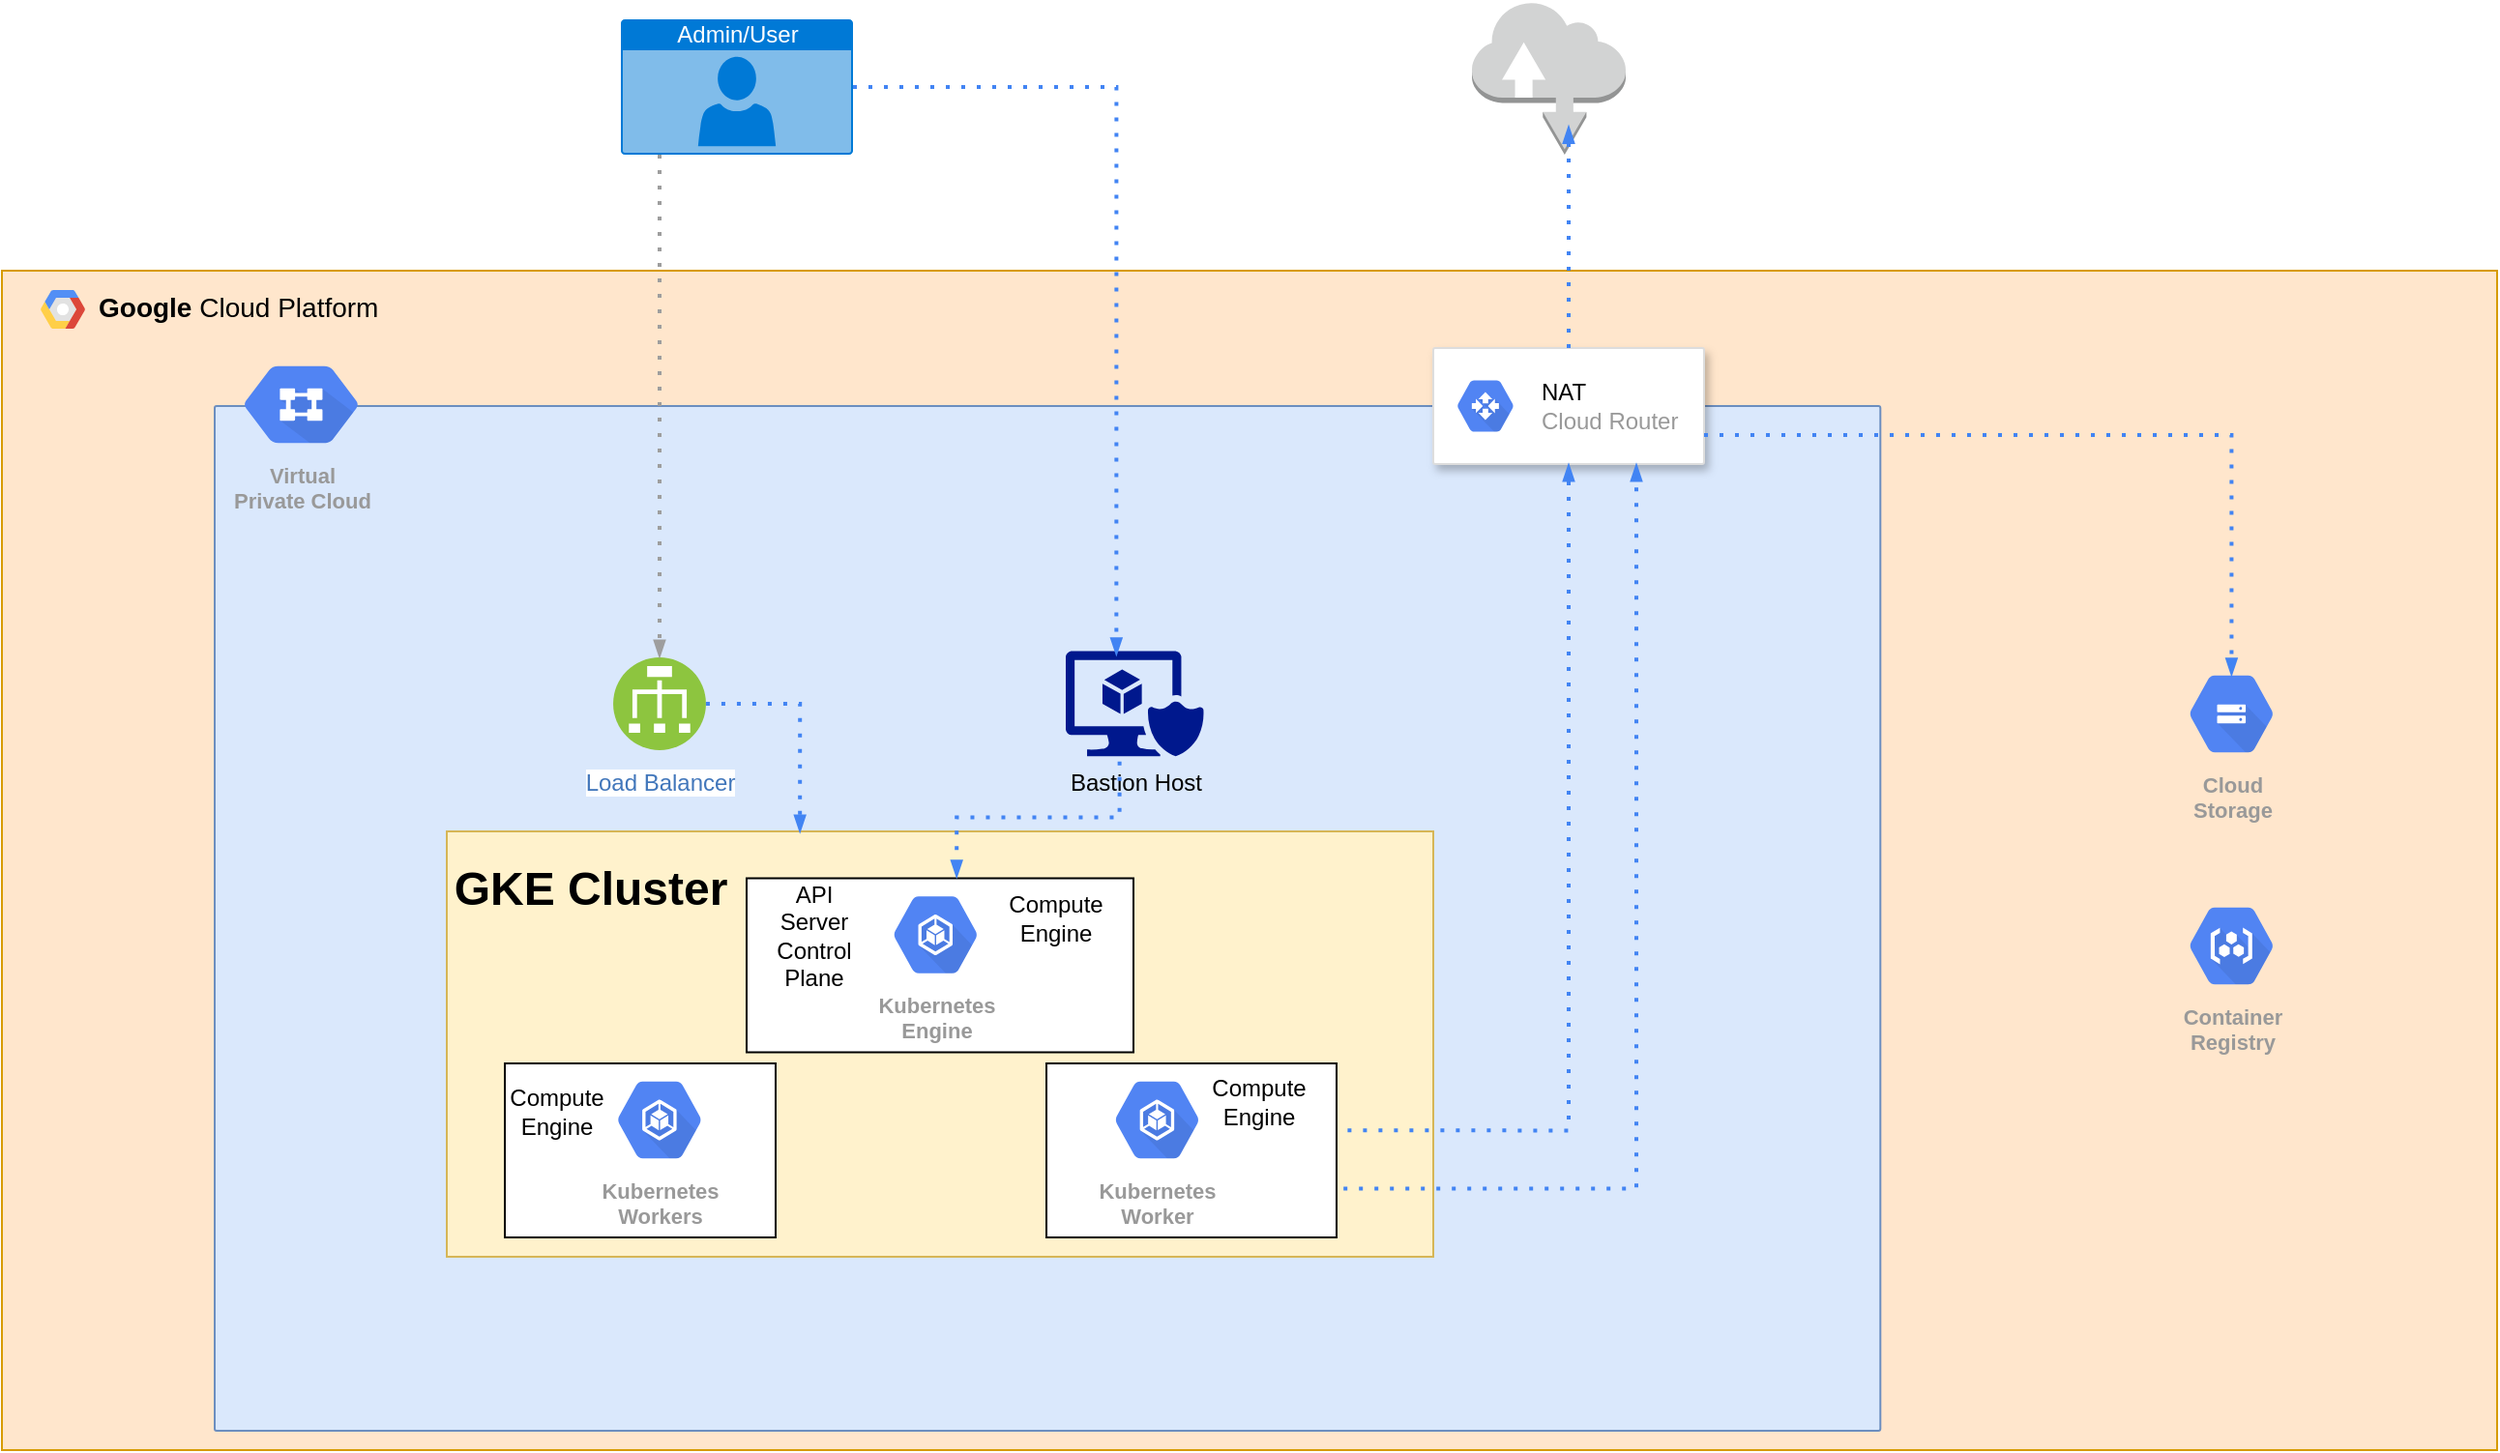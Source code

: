 <mxfile version="13.11.0" type="github">
  <diagram id="t6c14DX2xuqhoiZmQ1ON" name="Page-1">
    <mxGraphModel dx="1577" dy="1033" grid="1" gridSize="10" guides="1" tooltips="1" connect="1" arrows="1" fold="1" page="1" pageScale="1" pageWidth="827" pageHeight="1169" math="0" shadow="0">
      <root>
        <mxCell id="0" />
        <mxCell id="1" parent="0" />
        <mxCell id="_ZdTmDdr3-ke0jEioW45-1" value="&lt;b&gt;Google &lt;/b&gt;Cloud Platform" style="fillColor=#ffe6cc;strokeColor=#d79b00;shadow=0;fontSize=14;align=left;spacing=10;9E9E9E;verticalAlign=top;spacingTop=-4;fontStyle=0;spacingLeft=40;html=1;" vertex="1" parent="1">
          <mxGeometry x="110" y="150" width="1290" height="610" as="geometry" />
        </mxCell>
        <mxCell id="_ZdTmDdr3-ke0jEioW45-2" value="" style="shape=mxgraph.gcp2.google_cloud_platform;fillColor=#F6F6F6;strokeColor=none;shadow=0;gradientColor=none;" vertex="1" parent="_ZdTmDdr3-ke0jEioW45-1">
          <mxGeometry width="23" height="20" relative="1" as="geometry">
            <mxPoint x="20" y="10" as="offset" />
          </mxGeometry>
        </mxCell>
        <mxCell id="_ZdTmDdr3-ke0jEioW45-4" value="" style="points=[[0,0,0],[0.25,0,0],[0.5,0,0],[0.75,0,0],[1,0,0],[1,0.25,0],[1,0.5,0],[1,0.75,0],[1,1,0],[0.75,1,0],[0.5,1,0],[0.25,1,0],[0,1,0],[0,0.75,0],[0,0.5,0],[0,0.25,0]];rounded=1;absoluteArcSize=1;arcSize=2;html=1;shadow=0;dashed=0;fontSize=12;align=left;verticalAlign=top;spacing=10;spacingTop=-4;fillColor=#dae8fc;strokeColor=#6c8ebf;" vertex="1" parent="_ZdTmDdr3-ke0jEioW45-1">
          <mxGeometry x="110" y="70" width="861.15" height="530" as="geometry" />
        </mxCell>
        <mxCell id="_ZdTmDdr3-ke0jEioW45-36" value="&lt;span style=&quot;color: rgba(0 , 0 , 0 , 0) ; font-family: monospace ; font-size: 0px&quot;&gt;%3CmxGraphModel%3E%3Croot%3E%3CmxCell%20id%3D%220%22%2F%3E%3CmxCell%20id%3D%221%22%20parent%3D%220%22%2F%3E%3CmxCell%20id%3D%222%22%20value%3D%22Private%20Network%22%20style%3D%22points%3D%5B%5B0%2C0%2C0%5D%2C%5B0.25%2C0%2C0%5D%2C%5B0.5%2C0%2C0%5D%2C%5B0.75%2C0%2C0%5D%2C%5B1%2C0%2C0%5D%2C%5B1%2C0.25%2C0%5D%2C%5B1%2C0.5%2C0%5D%2C%5B1%2C0.75%2C0%5D%2C%5B1%2C1%2C0%5D%2C%5B0.75%2C1%2C0%5D%2C%5B0.5%2C1%2C0%5D%2C%5B0.25%2C1%2C0%5D%2C%5B0%2C1%2C0%5D%2C%5B0%2C0.75%2C0%5D%2C%5B0%2C0.5%2C0%5D%2C%5B0%2C0.25%2C0%5D%5D%3Brounded%3D1%3BabsoluteArcSize%3D1%3BarcSize%3D2%3Bhtml%3D1%3Bshadow%3D0%3Bdashed%3D0%3BfontSize%3D12%3Balign%3Dleft%3BverticalAlign%3Dtop%3Bspacing%3D10%3BspacingTop%3D-4%3BfillColor%3D%23dae8fc%3BstrokeColor%3D%236c8ebf%3B%22%20vertex%3D%221%22%20parent%3D%221%22%3E%3CmxGeometry%20x%3D%22280%22%20y%3D%22220%22%20width%3D%22861.15%22%20height%3D%22530%22%20as%3D%22geometry%22%2F%3E%3C%2FmxCell%3E%3CmxCell%20id%3D%223%22%20value%3D%22%26lt%3Bspan%20style%3D%26quot%3Bcolor%3A%20rgb(0%20%2C%200%20%2C%200)%26quot%3B%26gt%3BSubnet%26amp%3Bnbsp%3B%26lt%3B%2Fspan%26gt%3B%22%20style%3D%22rounded%3D1%3BabsoluteArcSize%3D1%3BarcSize%3D2%3Bhtml%3D1%3BstrokeColor%3D%239673a6%3Bshadow%3D0%3Bdashed%3D1%3BstrokeColor%3D%234284F3%3BfontSize%3D12%3Balign%3Dleft%3BverticalAlign%3Dtop%3Bspacing%3D10%3BspacingTop%3D-4%3BfillColor%3D%23e1d5e7%3BdashPattern%3D1%202%3BstrokeWidth%3D2%3B%22%20vertex%3D%221%22%20parent%3D%222%22%3E%3CmxGeometry%20width%3D%22630%22%20height%3D%22360%22%20relative%3D%221%22%20as%3D%22geometry%22%3E%3CmxPoint%20x%3D%2230%22%20y%3D%22110%22%20as%3D%22offset%22%2F%3E%3C%2FmxGeometry%3E%3C%2FmxCell%3E%3CmxCell%20id%3D%224%22%20value%3D%22Bastion%20Host%26lt%3Bbr%26gt%3B%22%20style%3D%22aspect%3Dfixed%3BpointerEvents%3D1%3Bshadow%3D0%3Bdashed%3D0%3Bhtml%3D1%3BstrokeColor%3Dnone%3BlabelPosition%3Dcenter%3BverticalLabelPosition%3Dbottom%3BverticalAlign%3Dtop%3Balign%3Dcenter%3BfillColor%3D%2300188D%3Bshape%3Dmxgraph.mscae.enterprise.secure_virtual_machine%22%20vertex%3D%221%22%20parent%3D%222%22%3E%3CmxGeometry%20x%3D%22346.986%22%20y%3D%22173%22%20width%3D%2271.51%22%20height%3D%2254.35%22%20as%3D%22geometry%22%2F%3E%3C%2FmxCell%3E%3CmxCell%20id%3D%225%22%20value%3D%22Load%20Balancer%26lt%3Bbr%26gt%3B%22%20style%3D%22aspect%3Dfixed%3Bperimeter%3DellipsePerimeter%3Bhtml%3D1%3Balign%3Dcenter%3Bshadow%3D0%3Bdashed%3D0%3BfontColor%3D%234277BB%3BlabelBackgroundColor%3D%23ffffff%3BfontSize%3D12%3BspacingTop%3D3%3Bimage%3Bimage%3Dimg%2Flib%2Fibm%2Fvpc%2FLoadBalancer.svg%3B%22%20vertex%3D%221%22%20parent%3D%222%22%3E%3CmxGeometry%20x%3D%22178.45%22%20y%3D%22181%22%20width%3D%2247.956%22%20height%3D%2247.956%22%20as%3D%22geometry%22%2F%3E%3C%2FmxCell%3E%3CmxCell%20id%3D%226%22%20value%3D%22Kubernetes%26%2310%3BEngine%22%20style%3D%22html%3D1%3BfillColor%3D%235184F3%3BstrokeColor%3Dnone%3BverticalAlign%3Dtop%3BlabelPosition%3Dcenter%3BverticalLabelPosition%3Dbottom%3Balign%3Dcenter%3BspacingTop%3D-6%3BfontSize%3D11%3BfontStyle%3D1%3BfontColor%3D%23999999%3Bshape%3Dmxgraph.gcp2.hexIcon%3BprIcon%3Dcontainer_engine%22%20vertex%3D%221%22%20parent%3D%222%22%3E%3CmxGeometry%20x%3D%22248.839%22%20y%3D%22300%22%20width%3D%2265.432%22%20height%3D%2258.5%22%20as%3D%22geometry%22%2F%3E%3C%2FmxCell%3E%3C%2Froot%3E%3C%2FmxGraphModel%3E&lt;/span&gt;" style="verticalLabelPosition=bottom;verticalAlign=top;html=1;shape=mxgraph.basic.rect;fillColor2=none;strokeWidth=1;size=20;indent=5;fillColor=#fff2cc;strokeColor=#d6b656;" vertex="1" parent="_ZdTmDdr3-ke0jEioW45-4">
          <mxGeometry x="120" y="220" width="510" height="220" as="geometry" />
        </mxCell>
        <mxCell id="_ZdTmDdr3-ke0jEioW45-38" value="&lt;span style=&quot;color: rgba(0 , 0 , 0 , 0) ; font-family: monospace ; font-size: 0px&quot;&gt;%3CmxGraphModel%3E%3Croot%3E%3CmxCell%20id%3D%220%22%2F%3E%3CmxCell%20id%3D%221%22%20parent%3D%220%22%2F%3E%3CmxCell%20id%3D%222%22%20value%3D%22Private%20Network%22%20style%3D%22points%3D%5B%5B0%2C0%2C0%5D%2C%5B0.25%2C0%2C0%5D%2C%5B0.5%2C0%2C0%5D%2C%5B0.75%2C0%2C0%5D%2C%5B1%2C0%2C0%5D%2C%5B1%2C0.25%2C0%5D%2C%5B1%2C0.5%2C0%5D%2C%5B1%2C0.75%2C0%5D%2C%5B1%2C1%2C0%5D%2C%5B0.75%2C1%2C0%5D%2C%5B0.5%2C1%2C0%5D%2C%5B0.25%2C1%2C0%5D%2C%5B0%2C1%2C0%5D%2C%5B0%2C0.75%2C0%5D%2C%5B0%2C0.5%2C0%5D%2C%5B0%2C0.25%2C0%5D%5D%3Brounded%3D1%3BabsoluteArcSize%3D1%3BarcSize%3D2%3Bhtml%3D1%3Bshadow%3D0%3Bdashed%3D0%3BfontSize%3D12%3Balign%3Dleft%3BverticalAlign%3Dtop%3Bspacing%3D10%3BspacingTop%3D-4%3BfillColor%3D%23dae8fc%3BstrokeColor%3D%236c8ebf%3B%22%20vertex%3D%221%22%20parent%3D%221%22%3E%3CmxGeometry%20x%3D%22280%22%20y%3D%22220%22%20width%3D%22861.15%22%20height%3D%22530%22%20as%3D%22geometry%22%2F%3E%3C%2FmxCell%3E%3CmxCell%20id%3D%223%22%20value%3D%22%26lt%3Bspan%20style%3D%26quot%3Bcolor%3A%20rgb(0%20%2C%200%20%2C%200)%26quot%3B%26gt%3BSubnet%26amp%3Bnbsp%3B%26lt%3B%2Fspan%26gt%3B%22%20style%3D%22rounded%3D1%3BabsoluteArcSize%3D1%3BarcSize%3D2%3Bhtml%3D1%3BstrokeColor%3D%239673a6%3Bshadow%3D0%3Bdashed%3D1%3BstrokeColor%3D%234284F3%3BfontSize%3D12%3Balign%3Dleft%3BverticalAlign%3Dtop%3Bspacing%3D10%3BspacingTop%3D-4%3BfillColor%3D%23e1d5e7%3BdashPattern%3D1%202%3BstrokeWidth%3D2%3B%22%20vertex%3D%221%22%20parent%3D%222%22%3E%3CmxGeometry%20width%3D%22630%22%20height%3D%22360%22%20relative%3D%221%22%20as%3D%22geometry%22%3E%3CmxPoint%20x%3D%2230%22%20y%3D%22110%22%20as%3D%22offset%22%2F%3E%3C%2FmxGeometry%3E%3C%2FmxCell%3E%3CmxCell%20id%3D%224%22%20value%3D%22Bastion%20Host%26lt%3Bbr%26gt%3B%22%20style%3D%22aspect%3Dfixed%3BpointerEvents%3D1%3Bshadow%3D0%3Bdashed%3D0%3Bhtml%3D1%3BstrokeColor%3Dnone%3BlabelPosition%3Dcenter%3BverticalLabelPosition%3Dbottom%3BverticalAlign%3Dtop%3Balign%3Dcenter%3BfillColor%3D%2300188D%3Bshape%3Dmxgraph.mscae.enterprise.secure_virtual_machine%22%20vertex%3D%221%22%20parent%3D%222%22%3E%3CmxGeometry%20x%3D%22346.986%22%20y%3D%22173%22%20width%3D%2271.51%22%20height%3D%2254.35%22%20as%3D%22geometry%22%2F%3E%3C%2FmxCell%3E%3CmxCell%20id%3D%225%22%20value%3D%22Load%20Balancer%26lt%3Bbr%26gt%3B%22%20style%3D%22aspect%3Dfixed%3Bperimeter%3DellipsePerimeter%3Bhtml%3D1%3Balign%3Dcenter%3Bshadow%3D0%3Bdashed%3D0%3BfontColor%3D%234277BB%3BlabelBackgroundColor%3D%23ffffff%3BfontSize%3D12%3BspacingTop%3D3%3Bimage%3Bimage%3Dimg%2Flib%2Fibm%2Fvpc%2FLoadBalancer.svg%3B%22%20vertex%3D%221%22%20parent%3D%222%22%3E%3CmxGeometry%20x%3D%22178.45%22%20y%3D%22181%22%20width%3D%2247.956%22%20height%3D%2247.956%22%20as%3D%22geometry%22%2F%3E%3C%2FmxCell%3E%3CmxCell%20id%3D%226%22%20value%3D%22Kubernetes%26%2310%3BEngine%22%20style%3D%22html%3D1%3BfillColor%3D%235184F3%3BstrokeColor%3Dnone%3BverticalAlign%3Dtop%3BlabelPosition%3Dcenter%3BverticalLabelPosition%3Dbottom%3Balign%3Dcenter%3BspacingTop%3D-6%3BfontSize%3D11%3BfontStyle%3D1%3BfontColor%3D%23999999%3Bshape%3Dmxgraph.gcp2.hexIcon%3BprIcon%3Dcontainer_engine%22%20vertex%3D%221%22%20parent%3D%222%22%3E%3CmxGeometry%20x%3D%22248.839%22%20y%3D%22300%22%20width%3D%2265.432%22%20height%3D%2258.5%22%20as%3D%22geometry%22%2F%3E%3C%2FmxCell%3E%3C%2Froot%3E%3C%2FmxGraphModel%3E&lt;/span&gt;" style="verticalLabelPosition=bottom;verticalAlign=top;html=1;shape=mxgraph.basic.rect;fillColor2=none;strokeWidth=1;size=20;indent=5;" vertex="1" parent="_ZdTmDdr3-ke0jEioW45-4">
          <mxGeometry x="275" y="244.25" width="200" height="90" as="geometry" />
        </mxCell>
        <mxCell id="_ZdTmDdr3-ke0jEioW45-40" value="&lt;span style=&quot;color: rgba(0 , 0 , 0 , 0) ; font-family: monospace ; font-size: 0px&quot;&gt;%3CmxGraphModel%3E%3Croot%3E%3CmxCell%20id%3D%220%22%2F%3E%3CmxCell%20id%3D%221%22%20parent%3D%220%22%2F%3E%3CmxCell%20id%3D%222%22%20value%3D%22Private%20Network%22%20style%3D%22points%3D%5B%5B0%2C0%2C0%5D%2C%5B0.25%2C0%2C0%5D%2C%5B0.5%2C0%2C0%5D%2C%5B0.75%2C0%2C0%5D%2C%5B1%2C0%2C0%5D%2C%5B1%2C0.25%2C0%5D%2C%5B1%2C0.5%2C0%5D%2C%5B1%2C0.75%2C0%5D%2C%5B1%2C1%2C0%5D%2C%5B0.75%2C1%2C0%5D%2C%5B0.5%2C1%2C0%5D%2C%5B0.25%2C1%2C0%5D%2C%5B0%2C1%2C0%5D%2C%5B0%2C0.75%2C0%5D%2C%5B0%2C0.5%2C0%5D%2C%5B0%2C0.25%2C0%5D%5D%3Brounded%3D1%3BabsoluteArcSize%3D1%3BarcSize%3D2%3Bhtml%3D1%3Bshadow%3D0%3Bdashed%3D0%3BfontSize%3D12%3Balign%3Dleft%3BverticalAlign%3Dtop%3Bspacing%3D10%3BspacingTop%3D-4%3BfillColor%3D%23dae8fc%3BstrokeColor%3D%236c8ebf%3B%22%20vertex%3D%221%22%20parent%3D%221%22%3E%3CmxGeometry%20x%3D%22280%22%20y%3D%22220%22%20width%3D%22861.15%22%20height%3D%22530%22%20as%3D%22geometry%22%2F%3E%3C%2FmxCell%3E%3CmxCell%20id%3D%223%22%20value%3D%22%26lt%3Bspan%20style%3D%26quot%3Bcolor%3A%20rgb(0%20%2C%200%20%2C%200)%26quot%3B%26gt%3BSubnet%26amp%3Bnbsp%3B%26lt%3B%2Fspan%26gt%3B%22%20style%3D%22rounded%3D1%3BabsoluteArcSize%3D1%3BarcSize%3D2%3Bhtml%3D1%3BstrokeColor%3D%239673a6%3Bshadow%3D0%3Bdashed%3D1%3BstrokeColor%3D%234284F3%3BfontSize%3D12%3Balign%3Dleft%3BverticalAlign%3Dtop%3Bspacing%3D10%3BspacingTop%3D-4%3BfillColor%3D%23e1d5e7%3BdashPattern%3D1%202%3BstrokeWidth%3D2%3B%22%20vertex%3D%221%22%20parent%3D%222%22%3E%3CmxGeometry%20width%3D%22630%22%20height%3D%22360%22%20relative%3D%221%22%20as%3D%22geometry%22%3E%3CmxPoint%20x%3D%2230%22%20y%3D%22110%22%20as%3D%22offset%22%2F%3E%3C%2FmxGeometry%3E%3C%2FmxCell%3E%3CmxCell%20id%3D%224%22%20value%3D%22Bastion%20Host%26lt%3Bbr%26gt%3B%22%20style%3D%22aspect%3Dfixed%3BpointerEvents%3D1%3Bshadow%3D0%3Bdashed%3D0%3Bhtml%3D1%3BstrokeColor%3Dnone%3BlabelPosition%3Dcenter%3BverticalLabelPosition%3Dbottom%3BverticalAlign%3Dtop%3Balign%3Dcenter%3BfillColor%3D%2300188D%3Bshape%3Dmxgraph.mscae.enterprise.secure_virtual_machine%22%20vertex%3D%221%22%20parent%3D%222%22%3E%3CmxGeometry%20x%3D%22346.986%22%20y%3D%22173%22%20width%3D%2271.51%22%20height%3D%2254.35%22%20as%3D%22geometry%22%2F%3E%3C%2FmxCell%3E%3CmxCell%20id%3D%225%22%20value%3D%22Load%20Balancer%26lt%3Bbr%26gt%3B%22%20style%3D%22aspect%3Dfixed%3Bperimeter%3DellipsePerimeter%3Bhtml%3D1%3Balign%3Dcenter%3Bshadow%3D0%3Bdashed%3D0%3BfontColor%3D%234277BB%3BlabelBackgroundColor%3D%23ffffff%3BfontSize%3D12%3BspacingTop%3D3%3Bimage%3Bimage%3Dimg%2Flib%2Fibm%2Fvpc%2FLoadBalancer.svg%3B%22%20vertex%3D%221%22%20parent%3D%222%22%3E%3CmxGeometry%20x%3D%22178.45%22%20y%3D%22181%22%20width%3D%2247.956%22%20height%3D%2247.956%22%20as%3D%22geometry%22%2F%3E%3C%2FmxCell%3E%3CmxCell%20id%3D%226%22%20value%3D%22Kubernetes%26%2310%3BEngine%22%20style%3D%22html%3D1%3BfillColor%3D%235184F3%3BstrokeColor%3Dnone%3BverticalAlign%3Dtop%3BlabelPosition%3Dcenter%3BverticalLabelPosition%3Dbottom%3Balign%3Dcenter%3BspacingTop%3D-6%3BfontSize%3D11%3BfontStyle%3D1%3BfontColor%3D%23999999%3Bshape%3Dmxgraph.gcp2.hexIcon%3BprIcon%3Dcontainer_engine%22%20vertex%3D%221%22%20parent%3D%222%22%3E%3CmxGeometry%20x%3D%22248.839%22%20y%3D%22300%22%20width%3D%2265.432%22%20height%3D%2258.5%22%20as%3D%22geometry%22%2F%3E%3C%2FmxCell%3E%3C%2Froot%3E%3C%2FmxGraphModel%3E&lt;/span&gt;" style="verticalLabelPosition=bottom;verticalAlign=top;html=1;shape=mxgraph.basic.rect;fillColor2=none;strokeWidth=1;size=20;indent=5;" vertex="1" parent="_ZdTmDdr3-ke0jEioW45-4">
          <mxGeometry x="150" y="340" width="140" height="90" as="geometry" />
        </mxCell>
        <mxCell id="_ZdTmDdr3-ke0jEioW45-41" value="&lt;span style=&quot;color: rgba(0 , 0 , 0 , 0) ; font-family: monospace ; font-size: 0px&quot;&gt;%3CmxGraphModel%3E%3Croot%3E%3CmxCell%20id%3D%220%22%2F%3E%3CmxCell%20id%3D%221%22%20parent%3D%220%22%2F%3E%3CmxCell%20id%3D%222%22%20value%3D%22Private%20Network%22%20style%3D%22points%3D%5B%5B0%2C0%2C0%5D%2C%5B0.25%2C0%2C0%5D%2C%5B0.5%2C0%2C0%5D%2C%5B0.75%2C0%2C0%5D%2C%5B1%2C0%2C0%5D%2C%5B1%2C0.25%2C0%5D%2C%5B1%2C0.5%2C0%5D%2C%5B1%2C0.75%2C0%5D%2C%5B1%2C1%2C0%5D%2C%5B0.75%2C1%2C0%5D%2C%5B0.5%2C1%2C0%5D%2C%5B0.25%2C1%2C0%5D%2C%5B0%2C1%2C0%5D%2C%5B0%2C0.75%2C0%5D%2C%5B0%2C0.5%2C0%5D%2C%5B0%2C0.25%2C0%5D%5D%3Brounded%3D1%3BabsoluteArcSize%3D1%3BarcSize%3D2%3Bhtml%3D1%3Bshadow%3D0%3Bdashed%3D0%3BfontSize%3D12%3Balign%3Dleft%3BverticalAlign%3Dtop%3Bspacing%3D10%3BspacingTop%3D-4%3BfillColor%3D%23dae8fc%3BstrokeColor%3D%236c8ebf%3B%22%20vertex%3D%221%22%20parent%3D%221%22%3E%3CmxGeometry%20x%3D%22280%22%20y%3D%22220%22%20width%3D%22861.15%22%20height%3D%22530%22%20as%3D%22geometry%22%2F%3E%3C%2FmxCell%3E%3CmxCell%20id%3D%223%22%20value%3D%22%26lt%3Bspan%20style%3D%26quot%3Bcolor%3A%20rgb(0%20%2C%200%20%2C%200)%26quot%3B%26gt%3BSubnet%26amp%3Bnbsp%3B%26lt%3B%2Fspan%26gt%3B%22%20style%3D%22rounded%3D1%3BabsoluteArcSize%3D1%3BarcSize%3D2%3Bhtml%3D1%3BstrokeColor%3D%239673a6%3Bshadow%3D0%3Bdashed%3D1%3BstrokeColor%3D%234284F3%3BfontSize%3D12%3Balign%3Dleft%3BverticalAlign%3Dtop%3Bspacing%3D10%3BspacingTop%3D-4%3BfillColor%3D%23e1d5e7%3BdashPattern%3D1%202%3BstrokeWidth%3D2%3B%22%20vertex%3D%221%22%20parent%3D%222%22%3E%3CmxGeometry%20width%3D%22630%22%20height%3D%22360%22%20relative%3D%221%22%20as%3D%22geometry%22%3E%3CmxPoint%20x%3D%2230%22%20y%3D%22110%22%20as%3D%22offset%22%2F%3E%3C%2FmxGeometry%3E%3C%2FmxCell%3E%3CmxCell%20id%3D%224%22%20value%3D%22Bastion%20Host%26lt%3Bbr%26gt%3B%22%20style%3D%22aspect%3Dfixed%3BpointerEvents%3D1%3Bshadow%3D0%3Bdashed%3D0%3Bhtml%3D1%3BstrokeColor%3Dnone%3BlabelPosition%3Dcenter%3BverticalLabelPosition%3Dbottom%3BverticalAlign%3Dtop%3Balign%3Dcenter%3BfillColor%3D%2300188D%3Bshape%3Dmxgraph.mscae.enterprise.secure_virtual_machine%22%20vertex%3D%221%22%20parent%3D%222%22%3E%3CmxGeometry%20x%3D%22346.986%22%20y%3D%22173%22%20width%3D%2271.51%22%20height%3D%2254.35%22%20as%3D%22geometry%22%2F%3E%3C%2FmxCell%3E%3CmxCell%20id%3D%225%22%20value%3D%22Load%20Balancer%26lt%3Bbr%26gt%3B%22%20style%3D%22aspect%3Dfixed%3Bperimeter%3DellipsePerimeter%3Bhtml%3D1%3Balign%3Dcenter%3Bshadow%3D0%3Bdashed%3D0%3BfontColor%3D%234277BB%3BlabelBackgroundColor%3D%23ffffff%3BfontSize%3D12%3BspacingTop%3D3%3Bimage%3Bimage%3Dimg%2Flib%2Fibm%2Fvpc%2FLoadBalancer.svg%3B%22%20vertex%3D%221%22%20parent%3D%222%22%3E%3CmxGeometry%20x%3D%22178.45%22%20y%3D%22181%22%20width%3D%2247.956%22%20height%3D%2247.956%22%20as%3D%22geometry%22%2F%3E%3C%2FmxCell%3E%3CmxCell%20id%3D%226%22%20value%3D%22Kubernetes%26%2310%3BEngine%22%20style%3D%22html%3D1%3BfillColor%3D%235184F3%3BstrokeColor%3Dnone%3BverticalAlign%3Dtop%3BlabelPosition%3Dcenter%3BverticalLabelPosition%3Dbottom%3Balign%3Dcenter%3BspacingTop%3D-6%3BfontSize%3D11%3BfontStyle%3D1%3BfontColor%3D%23999999%3Bshape%3Dmxgraph.gcp2.hexIcon%3BprIcon%3Dcontainer_engine%22%20vertex%3D%221%22%20parent%3D%222%22%3E%3CmxGeometry%20x%3D%22248.839%22%20y%3D%22300%22%20width%3D%2265.432%22%20height%3D%2258.5%22%20as%3D%22geometry%22%2F%3E%3C%2FmxCell%3E%3C%2Froot%3E%3C%2FmxGraphModel%3E&lt;/span&gt;" style="verticalLabelPosition=bottom;verticalAlign=top;html=1;shape=mxgraph.basic.rect;fillColor2=none;strokeWidth=1;size=20;indent=5;" vertex="1" parent="_ZdTmDdr3-ke0jEioW45-4">
          <mxGeometry x="430" y="340" width="150" height="90" as="geometry" />
        </mxCell>
        <mxCell id="_ZdTmDdr3-ke0jEioW45-21" value="Bastion Host&lt;br&gt;" style="aspect=fixed;pointerEvents=1;shadow=0;dashed=0;html=1;strokeColor=none;labelPosition=center;verticalLabelPosition=bottom;verticalAlign=top;align=center;fillColor=#00188D;shape=mxgraph.mscae.enterprise.secure_virtual_machine" vertex="1" parent="_ZdTmDdr3-ke0jEioW45-4">
          <mxGeometry x="439.996" y="126.8" width="71.51" height="54.35" as="geometry" />
        </mxCell>
        <mxCell id="_ZdTmDdr3-ke0jEioW45-23" value="Load Balancer&lt;br&gt;" style="aspect=fixed;perimeter=ellipsePerimeter;html=1;align=center;shadow=0;dashed=0;fontColor=#4277BB;labelBackgroundColor=#ffffff;fontSize=12;spacingTop=3;image;image=img/lib/ibm/vpc/LoadBalancer.svg;" vertex="1" parent="_ZdTmDdr3-ke0jEioW45-4">
          <mxGeometry x="206.02" y="130" width="47.956" height="47.956" as="geometry" />
        </mxCell>
        <mxCell id="_ZdTmDdr3-ke0jEioW45-24" value="Kubernetes&#xa;Engine" style="html=1;fillColor=#5184F3;strokeColor=none;verticalAlign=top;labelPosition=center;verticalLabelPosition=bottom;align=center;spacingTop=-6;fontSize=11;fontStyle=1;fontColor=#999999;shape=mxgraph.gcp2.hexIcon;prIcon=container_engine" vertex="1" parent="_ZdTmDdr3-ke0jEioW45-4">
          <mxGeometry x="339.999" y="244.25" width="65.432" height="58.5" as="geometry" />
        </mxCell>
        <mxCell id="_ZdTmDdr3-ke0jEioW45-48" value="Kubernetes&lt;br&gt;Workers" style="html=1;fillColor=#5184F3;strokeColor=none;verticalAlign=top;labelPosition=center;verticalLabelPosition=bottom;align=center;spacingTop=-6;fontSize=11;fontStyle=1;fontColor=#999999;shape=mxgraph.gcp2.hexIcon;prIcon=container_engine" vertex="1" parent="_ZdTmDdr3-ke0jEioW45-4">
          <mxGeometry x="197.289" y="340" width="65.432" height="58.5" as="geometry" />
        </mxCell>
        <mxCell id="_ZdTmDdr3-ke0jEioW45-47" value="Kubernetes&lt;br&gt;Worker&lt;br&gt;" style="html=1;fillColor=#5184F3;strokeColor=none;verticalAlign=top;labelPosition=center;verticalLabelPosition=bottom;align=center;spacingTop=-6;fontSize=11;fontStyle=1;fontColor=#999999;shape=mxgraph.gcp2.hexIcon;prIcon=container_engine" vertex="1" parent="_ZdTmDdr3-ke0jEioW45-4">
          <mxGeometry x="454.559" y="340" width="65.432" height="58.5" as="geometry" />
        </mxCell>
        <mxCell id="_ZdTmDdr3-ke0jEioW45-51" value="" style="edgeStyle=orthogonalEdgeStyle;fontSize=12;html=1;endArrow=blockThin;endFill=1;rounded=0;strokeWidth=2;endSize=4;startSize=4;dashed=1;dashPattern=1 3;strokeColor=#4284F3;exitX=1;exitY=0.5;exitDx=0;exitDy=0;entryX=0.358;entryY=0.002;entryDx=0;entryDy=0;entryPerimeter=0;" edge="1" parent="_ZdTmDdr3-ke0jEioW45-4" source="_ZdTmDdr3-ke0jEioW45-23" target="_ZdTmDdr3-ke0jEioW45-36">
          <mxGeometry width="100" relative="1" as="geometry">
            <mxPoint x="290" y="140" as="sourcePoint" />
            <mxPoint x="390" y="140" as="targetPoint" />
            <Array as="points">
              <mxPoint x="303" y="154" />
            </Array>
          </mxGeometry>
        </mxCell>
        <mxCell id="_ZdTmDdr3-ke0jEioW45-54" value="" style="edgeStyle=orthogonalEdgeStyle;fontSize=12;html=1;endArrow=blockThin;endFill=1;rounded=0;strokeWidth=2;endSize=4;startSize=4;dashed=1;dashPattern=1 3;strokeColor=#4284F3;exitX=0.389;exitY=1.049;exitDx=0;exitDy=0;exitPerimeter=0;entryX=0.543;entryY=-0.005;entryDx=0;entryDy=0;entryPerimeter=0;" edge="1" parent="_ZdTmDdr3-ke0jEioW45-4" source="_ZdTmDdr3-ke0jEioW45-21" target="_ZdTmDdr3-ke0jEioW45-38">
          <mxGeometry width="100" relative="1" as="geometry">
            <mxPoint x="290" y="190" as="sourcePoint" />
            <mxPoint x="390" y="190" as="targetPoint" />
          </mxGeometry>
        </mxCell>
        <mxCell id="_ZdTmDdr3-ke0jEioW45-60" value="GKE Cluster" style="text;strokeColor=none;fillColor=none;html=1;fontSize=24;fontStyle=1;verticalAlign=middle;align=center;" vertex="1" parent="_ZdTmDdr3-ke0jEioW45-4">
          <mxGeometry x="144" y="230" width="100" height="40" as="geometry" />
        </mxCell>
        <mxCell id="_ZdTmDdr3-ke0jEioW45-99" value="Compute Engine&lt;br&gt;" style="text;html=1;strokeColor=none;fillColor=none;align=center;verticalAlign=middle;whiteSpace=wrap;rounded=0;" vertex="1" parent="_ZdTmDdr3-ke0jEioW45-4">
          <mxGeometry x="414.56" y="255" width="40" height="20" as="geometry" />
        </mxCell>
        <mxCell id="_ZdTmDdr3-ke0jEioW45-98" value="Compute Engine&lt;br&gt;" style="text;html=1;strokeColor=none;fillColor=none;align=center;verticalAlign=middle;whiteSpace=wrap;rounded=0;" vertex="1" parent="_ZdTmDdr3-ke0jEioW45-4">
          <mxGeometry x="157.29" y="355" width="40" height="20" as="geometry" />
        </mxCell>
        <mxCell id="_ZdTmDdr3-ke0jEioW45-61" value="Compute Engine&lt;br&gt;" style="text;html=1;strokeColor=none;fillColor=none;align=center;verticalAlign=middle;whiteSpace=wrap;rounded=0;" vertex="1" parent="_ZdTmDdr3-ke0jEioW45-4">
          <mxGeometry x="519.99" y="350" width="40" height="20" as="geometry" />
        </mxCell>
        <mxCell id="_ZdTmDdr3-ke0jEioW45-100" value="API Server Control Plane" style="text;html=1;strokeColor=none;fillColor=none;align=center;verticalAlign=middle;whiteSpace=wrap;rounded=0;" vertex="1" parent="_ZdTmDdr3-ke0jEioW45-4">
          <mxGeometry x="280" y="261" width="60" height="25" as="geometry" />
        </mxCell>
        <mxCell id="_ZdTmDdr3-ke0jEioW45-30" value="Cloud&#xa;Storage" style="html=1;fillColor=#5184F3;strokeColor=none;verticalAlign=top;labelPosition=center;verticalLabelPosition=bottom;align=center;spacingTop=-6;fontSize=11;fontStyle=1;fontColor=#999999;shape=mxgraph.gcp2.hexIcon;prIcon=cloud_storage" vertex="1" parent="_ZdTmDdr3-ke0jEioW45-1">
          <mxGeometry x="1120.003" y="200" width="65.432" height="58.5" as="geometry" />
        </mxCell>
        <mxCell id="_ZdTmDdr3-ke0jEioW45-29" value="Container&#xa;Registry" style="html=1;fillColor=#5184F3;strokeColor=none;verticalAlign=top;labelPosition=center;verticalLabelPosition=bottom;align=center;spacingTop=-6;fontSize=11;fontStyle=1;fontColor=#999999;shape=mxgraph.gcp2.hexIcon;prIcon=container_registry" vertex="1" parent="_ZdTmDdr3-ke0jEioW45-1">
          <mxGeometry x="1120.003" y="320" width="65.432" height="58.5" as="geometry" />
        </mxCell>
        <mxCell id="_ZdTmDdr3-ke0jEioW45-3" value="Virtual&#xa;Private Cloud" style="html=1;fillColor=#5184F3;strokeColor=none;verticalAlign=top;labelPosition=center;verticalLabelPosition=bottom;align=center;spacingTop=-6;fontSize=11;fontStyle=1;fontColor=#999999;shape=mxgraph.gcp2.hexIcon;prIcon=virtual_private_cloud" vertex="1" parent="_ZdTmDdr3-ke0jEioW45-1">
          <mxGeometry x="109.997" y="40" width="89.621" height="58.5" as="geometry" />
        </mxCell>
        <mxCell id="_ZdTmDdr3-ke0jEioW45-18" value="" style="strokeColor=#dddddd;shadow=1;strokeWidth=1;rounded=1;absoluteArcSize=1;arcSize=2;" vertex="1" parent="1">
          <mxGeometry x="850" y="190" width="140" height="60" as="geometry" />
        </mxCell>
        <mxCell id="_ZdTmDdr3-ke0jEioW45-19" value="&lt;font color=&quot;#000000&quot;&gt;NAT&lt;br&gt;&lt;/font&gt;Cloud Router" style="dashed=0;connectable=0;html=1;fillColor=#5184F3;strokeColor=none;shape=mxgraph.gcp2.hexIcon;prIcon=cloud_router;part=1;labelPosition=right;verticalLabelPosition=middle;align=left;verticalAlign=middle;spacingLeft=5;fontColor=#999999;fontSize=12;" vertex="1" parent="_ZdTmDdr3-ke0jEioW45-18">
          <mxGeometry y="0.5" width="44" height="39" relative="1" as="geometry">
            <mxPoint x="5" y="-19.5" as="offset" />
          </mxGeometry>
        </mxCell>
        <mxCell id="_ZdTmDdr3-ke0jEioW45-28" value="Admin/User" style="html=1;strokeColor=none;fillColor=#0079D6;labelPosition=center;verticalLabelPosition=middle;verticalAlign=top;align=center;fontSize=12;outlineConnect=0;spacingTop=-6;fontColor=#FFFFFF;shape=mxgraph.sitemap.user;" vertex="1" parent="1">
          <mxGeometry x="430" y="20" width="120" height="70" as="geometry" />
        </mxCell>
        <mxCell id="_ZdTmDdr3-ke0jEioW45-49" value="" style="edgeStyle=orthogonalEdgeStyle;fontSize=12;html=1;endArrow=blockThin;endFill=1;rounded=0;strokeWidth=2;endSize=4;startSize=4;dashed=1;dashPattern=1 3;strokeColor=#9E9E9E;" edge="1" parent="1" source="_ZdTmDdr3-ke0jEioW45-28" target="_ZdTmDdr3-ke0jEioW45-23">
          <mxGeometry width="100" relative="1" as="geometry">
            <mxPoint x="510" y="410" as="sourcePoint" />
            <mxPoint x="610" y="410" as="targetPoint" />
            <Array as="points">
              <mxPoint x="450" y="210" />
              <mxPoint x="450" y="210" />
            </Array>
          </mxGeometry>
        </mxCell>
        <mxCell id="_ZdTmDdr3-ke0jEioW45-53" value="" style="edgeStyle=orthogonalEdgeStyle;fontSize=12;html=1;endArrow=blockThin;endFill=1;rounded=0;strokeWidth=2;endSize=4;startSize=4;dashed=1;dashPattern=1 3;strokeColor=#4284F3;entryX=0.366;entryY=0.037;entryDx=0;entryDy=0;entryPerimeter=0;" edge="1" parent="1" source="_ZdTmDdr3-ke0jEioW45-28" target="_ZdTmDdr3-ke0jEioW45-21">
          <mxGeometry width="100" relative="1" as="geometry">
            <mxPoint x="510" y="250" as="sourcePoint" />
            <mxPoint x="610" y="250" as="targetPoint" />
            <Array as="points">
              <mxPoint x="686" y="55" />
            </Array>
          </mxGeometry>
        </mxCell>
        <mxCell id="_ZdTmDdr3-ke0jEioW45-55" value="" style="edgeStyle=orthogonalEdgeStyle;fontSize=12;html=1;endArrow=blockThin;endFill=1;rounded=0;strokeWidth=2;endSize=4;startSize=4;dashed=1;dashPattern=1 3;strokeColor=#4284F3;exitX=1.038;exitY=0.385;exitDx=0;exitDy=0;exitPerimeter=0;entryX=0.5;entryY=1;entryDx=0;entryDy=0;" edge="1" parent="1" source="_ZdTmDdr3-ke0jEioW45-41" target="_ZdTmDdr3-ke0jEioW45-18">
          <mxGeometry width="100" relative="1" as="geometry">
            <mxPoint x="510" y="400" as="sourcePoint" />
            <mxPoint x="610" y="400" as="targetPoint" />
          </mxGeometry>
        </mxCell>
        <mxCell id="_ZdTmDdr3-ke0jEioW45-56" value="" style="outlineConnect=0;dashed=0;verticalLabelPosition=bottom;verticalAlign=top;align=center;html=1;shape=mxgraph.aws3.internet;fillColor=#D2D3D3;gradientColor=none;" vertex="1" parent="1">
          <mxGeometry x="870" y="10.5" width="79.5" height="79.5" as="geometry" />
        </mxCell>
        <mxCell id="_ZdTmDdr3-ke0jEioW45-57" value="" style="edgeStyle=orthogonalEdgeStyle;fontSize=12;html=1;endArrow=blockThin;endFill=1;rounded=0;strokeWidth=2;endSize=4;startSize=4;dashed=1;dashPattern=1 3;strokeColor=#4284F3;exitX=0.5;exitY=0;exitDx=0;exitDy=0;entryX=0.629;entryY=0.814;entryDx=0;entryDy=0;entryPerimeter=0;" edge="1" parent="1" source="_ZdTmDdr3-ke0jEioW45-18" target="_ZdTmDdr3-ke0jEioW45-56">
          <mxGeometry width="100" relative="1" as="geometry">
            <mxPoint x="550" y="230" as="sourcePoint" />
            <mxPoint x="650" y="230" as="targetPoint" />
          </mxGeometry>
        </mxCell>
        <mxCell id="_ZdTmDdr3-ke0jEioW45-58" value="" style="edgeStyle=orthogonalEdgeStyle;fontSize=12;html=1;endArrow=blockThin;endFill=1;rounded=0;strokeWidth=2;endSize=4;startSize=4;dashed=1;dashPattern=1 3;strokeColor=#4284F3;exitX=1.024;exitY=0.719;exitDx=0;exitDy=0;exitPerimeter=0;entryX=0.75;entryY=1;entryDx=0;entryDy=0;" edge="1" parent="1" source="_ZdTmDdr3-ke0jEioW45-41" target="_ZdTmDdr3-ke0jEioW45-18">
          <mxGeometry width="100" relative="1" as="geometry">
            <mxPoint x="550" y="410" as="sourcePoint" />
            <mxPoint x="650" y="410" as="targetPoint" />
          </mxGeometry>
        </mxCell>
        <mxCell id="_ZdTmDdr3-ke0jEioW45-59" value="" style="edgeStyle=orthogonalEdgeStyle;fontSize=12;html=1;endArrow=blockThin;endFill=1;rounded=0;strokeWidth=2;endSize=4;startSize=4;dashed=1;dashPattern=1 3;strokeColor=#4284F3;exitX=1;exitY=0.75;exitDx=0;exitDy=0;entryX=0.5;entryY=0.16;entryDx=0;entryDy=0;entryPerimeter=0;" edge="1" parent="1" source="_ZdTmDdr3-ke0jEioW45-18" target="_ZdTmDdr3-ke0jEioW45-30">
          <mxGeometry width="100" relative="1" as="geometry">
            <mxPoint x="860" y="410" as="sourcePoint" />
            <mxPoint x="960" y="410" as="targetPoint" />
          </mxGeometry>
        </mxCell>
      </root>
    </mxGraphModel>
  </diagram>
</mxfile>
